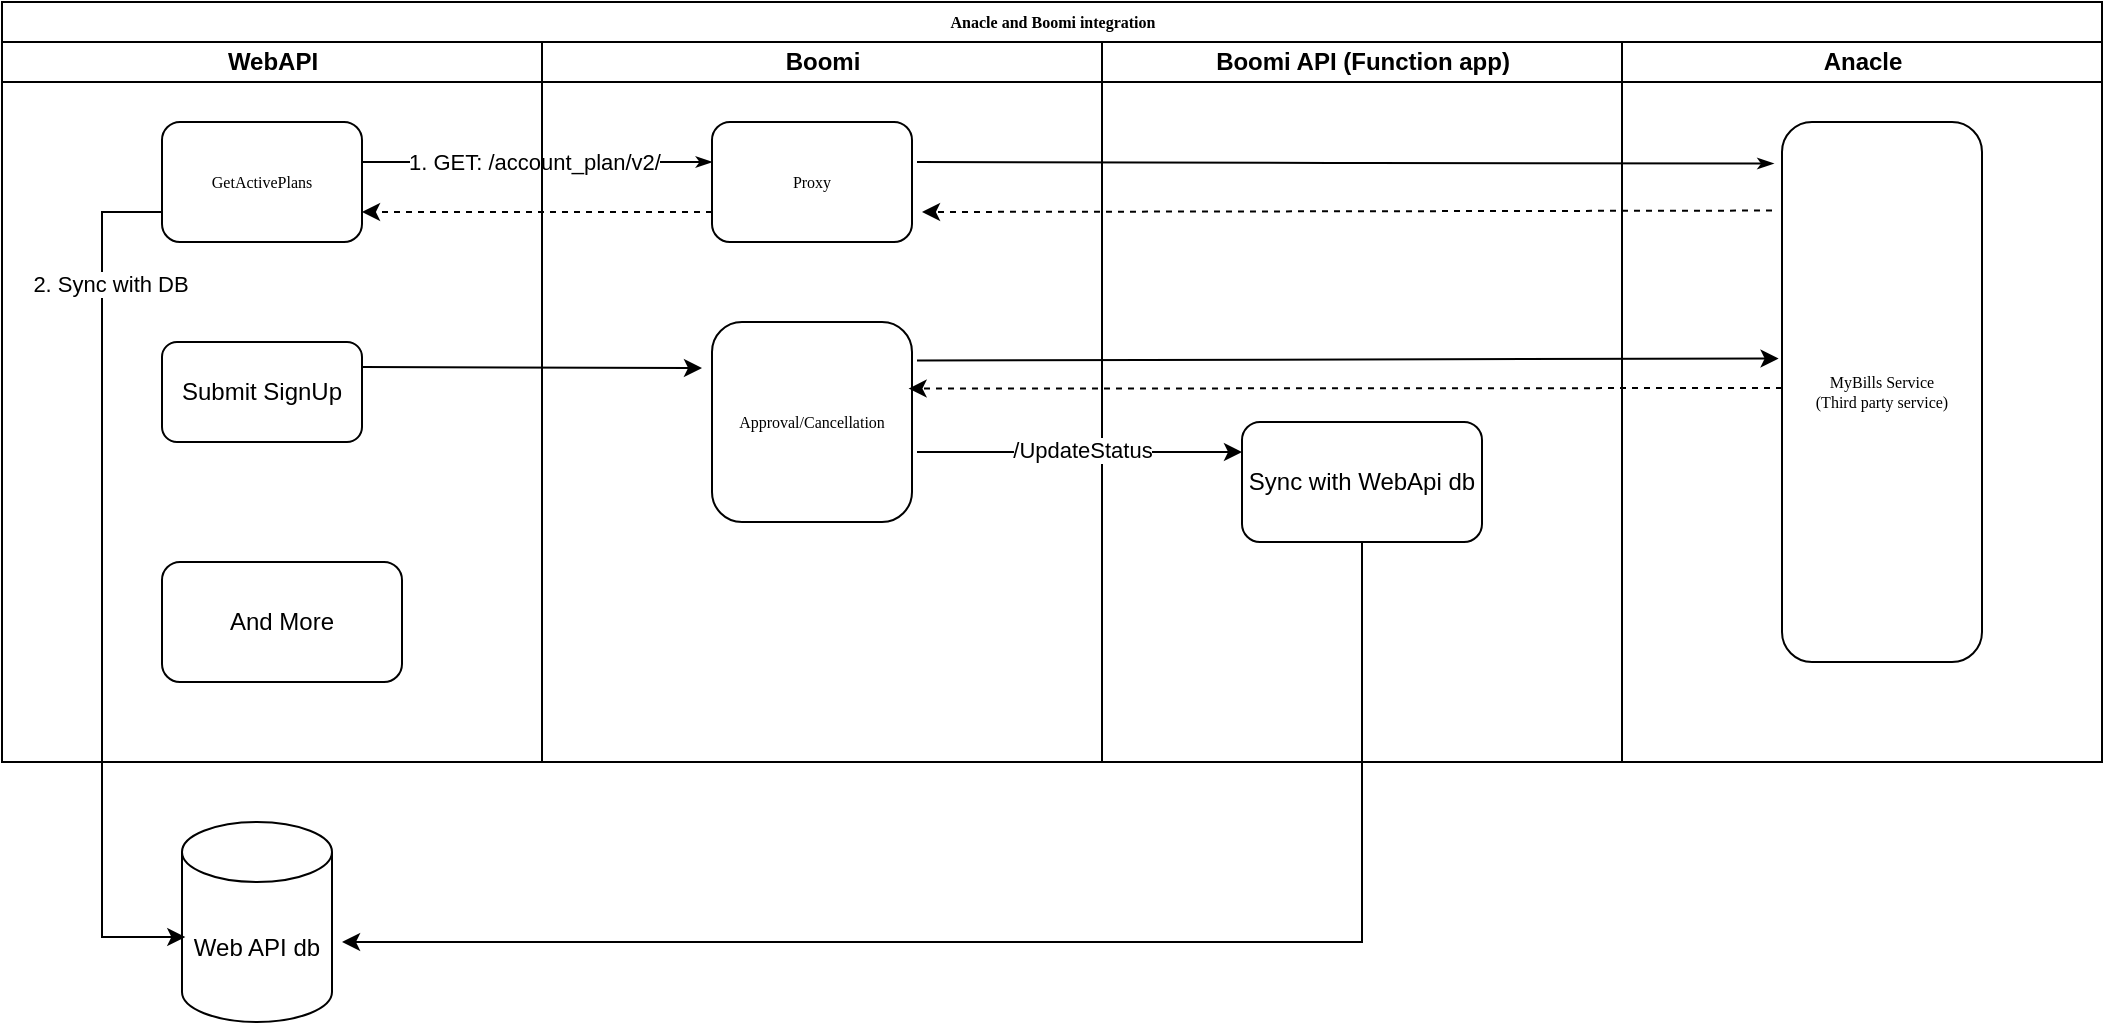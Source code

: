 <mxfile version="24.2.1" type="github">
  <diagram name="Page-1" id="74e2e168-ea6b-b213-b513-2b3c1d86103e">
    <mxGraphModel dx="1434" dy="738" grid="1" gridSize="10" guides="1" tooltips="1" connect="1" arrows="1" fold="1" page="1" pageScale="1" pageWidth="1100" pageHeight="850" background="none" math="0" shadow="0">
      <root>
        <mxCell id="0" />
        <mxCell id="1" parent="0" />
        <mxCell id="77e6c97f196da883-1" value="Anacle and Boomi integration" style="swimlane;html=1;childLayout=stackLayout;startSize=20;rounded=0;shadow=0;labelBackgroundColor=none;strokeWidth=1;fontFamily=Verdana;fontSize=8;align=center;" parent="1" vertex="1">
          <mxGeometry x="70" y="40" width="1050" height="380" as="geometry" />
        </mxCell>
        <mxCell id="77e6c97f196da883-2" value="WebAPI" style="swimlane;html=1;startSize=20;" parent="77e6c97f196da883-1" vertex="1">
          <mxGeometry y="20" width="270" height="360" as="geometry" />
        </mxCell>
        <mxCell id="77e6c97f196da883-8" value="GetActivePlans" style="rounded=1;whiteSpace=wrap;html=1;shadow=0;labelBackgroundColor=none;strokeWidth=1;fontFamily=Verdana;fontSize=8;align=center;" parent="77e6c97f196da883-2" vertex="1">
          <mxGeometry x="80" y="40" width="100" height="60" as="geometry" />
        </mxCell>
        <mxCell id="Q9Fks28OvJl2Ohzn9PV5-7" value="Submit SignUp" style="rounded=1;whiteSpace=wrap;html=1;" parent="77e6c97f196da883-2" vertex="1">
          <mxGeometry x="80" y="150" width="100" height="50" as="geometry" />
        </mxCell>
        <mxCell id="Q9Fks28OvJl2Ohzn9PV5-26" value="And More" style="rounded=1;whiteSpace=wrap;html=1;" parent="77e6c97f196da883-2" vertex="1">
          <mxGeometry x="80" y="260" width="120" height="60" as="geometry" />
        </mxCell>
        <mxCell id="77e6c97f196da883-26" style="edgeStyle=orthogonalEdgeStyle;rounded=1;html=1;labelBackgroundColor=none;startArrow=none;startFill=0;startSize=5;endArrow=classicThin;endFill=1;endSize=5;jettySize=auto;orthogonalLoop=1;strokeWidth=1;fontFamily=Verdana;fontSize=8" parent="77e6c97f196da883-1" source="77e6c97f196da883-8" target="77e6c97f196da883-11" edge="1">
          <mxGeometry relative="1" as="geometry">
            <Array as="points">
              <mxPoint x="310" y="80" />
              <mxPoint x="310" y="80" />
            </Array>
          </mxGeometry>
        </mxCell>
        <mxCell id="Q9Fks28OvJl2Ohzn9PV5-1" value="1. GET: /account_plan/v2/" style="edgeLabel;html=1;align=center;verticalAlign=middle;resizable=0;points=[];" parent="77e6c97f196da883-26" vertex="1" connectable="0">
          <mxGeometry x="-0.571" y="2" relative="1" as="geometry">
            <mxPoint x="48" y="2" as="offset" />
          </mxGeometry>
        </mxCell>
        <mxCell id="77e6c97f196da883-3" value="Boomi" style="swimlane;html=1;startSize=20;strokeColor=default;rounded=0;shadow=0;" parent="77e6c97f196da883-1" vertex="1">
          <mxGeometry x="270" y="20" width="280" height="360" as="geometry" />
        </mxCell>
        <mxCell id="77e6c97f196da883-11" value="Proxy" style="rounded=1;whiteSpace=wrap;html=1;shadow=0;labelBackgroundColor=none;strokeWidth=1;fontFamily=Verdana;fontSize=8;align=center;" parent="77e6c97f196da883-3" vertex="1">
          <mxGeometry x="85" y="40" width="100" height="60" as="geometry" />
        </mxCell>
        <mxCell id="77e6c97f196da883-27" style="edgeStyle=orthogonalEdgeStyle;rounded=1;html=1;labelBackgroundColor=none;startArrow=none;startFill=0;startSize=5;endArrow=classicThin;endFill=1;endSize=5;jettySize=auto;orthogonalLoop=1;strokeWidth=1;fontFamily=Verdana;fontSize=8;exitX=1;exitY=0.5;exitDx=0;exitDy=0;entryX=-0.042;entryY=0.077;entryDx=0;entryDy=0;entryPerimeter=0;" parent="77e6c97f196da883-3" target="77e6c97f196da883-9" edge="1">
          <mxGeometry relative="1" as="geometry">
            <Array as="points" />
            <mxPoint x="187.5" y="60" as="sourcePoint" />
            <mxPoint x="612.5" y="60" as="targetPoint" />
          </mxGeometry>
        </mxCell>
        <mxCell id="Q9Fks28OvJl2Ohzn9PV5-11" value="Approval/Cancellation" style="rounded=1;whiteSpace=wrap;html=1;shadow=0;labelBackgroundColor=none;strokeWidth=1;fontFamily=Verdana;fontSize=8;align=center;" parent="77e6c97f196da883-3" vertex="1">
          <mxGeometry x="85" y="140" width="100" height="100" as="geometry" />
        </mxCell>
        <mxCell id="77e6c97f196da883-4" value="Boomi API (Function app)" style="swimlane;html=1;startSize=20;strokeColor=default;swimlaneLine=1;glass=0;strokeWidth=1;perimeterSpacing=1;" parent="77e6c97f196da883-1" vertex="1">
          <mxGeometry x="550" y="20" width="260" height="360" as="geometry" />
        </mxCell>
        <mxCell id="Q9Fks28OvJl2Ohzn9PV5-15" value="Sync with WebApi db" style="rounded=1;whiteSpace=wrap;html=1;" parent="77e6c97f196da883-4" vertex="1">
          <mxGeometry x="70" y="190" width="120" height="60" as="geometry" />
        </mxCell>
        <mxCell id="Q9Fks28OvJl2Ohzn9PV5-25" value="" style="endArrow=classic;html=1;rounded=0;entryX=1.067;entryY=0.6;entryDx=0;entryDy=0;entryPerimeter=0;edgeStyle=orthogonalEdgeStyle;" parent="77e6c97f196da883-4" target="Q9Fks28OvJl2Ohzn9PV5-16" edge="1">
          <mxGeometry width="50" height="50" relative="1" as="geometry">
            <mxPoint x="100" y="250" as="sourcePoint" />
            <mxPoint x="150" y="200" as="targetPoint" />
            <Array as="points">
              <mxPoint x="130" y="250" />
              <mxPoint x="130" y="450" />
            </Array>
          </mxGeometry>
        </mxCell>
        <mxCell id="77e6c97f196da883-5" value="Anacle" style="swimlane;html=1;startSize=20;strokeColor=default;" parent="77e6c97f196da883-1" vertex="1">
          <mxGeometry x="810" y="20" width="240" height="360" as="geometry" />
        </mxCell>
        <mxCell id="77e6c97f196da883-9" value="MyBills Service&lt;div&gt;(Third party service)&lt;/div&gt;" style="rounded=1;whiteSpace=wrap;html=1;shadow=0;labelBackgroundColor=none;strokeWidth=1;fontFamily=Verdana;fontSize=8;align=center;" parent="77e6c97f196da883-5" vertex="1">
          <mxGeometry x="80" y="40" width="100" height="270" as="geometry" />
        </mxCell>
        <mxCell id="Q9Fks28OvJl2Ohzn9PV5-5" value="" style="endArrow=classic;html=1;rounded=0;dashed=1;exitX=-0.05;exitY=0.164;exitDx=0;exitDy=0;exitPerimeter=0;" parent="77e6c97f196da883-1" source="77e6c97f196da883-9" edge="1">
          <mxGeometry width="50" height="50" relative="1" as="geometry">
            <mxPoint x="490" y="240" as="sourcePoint" />
            <mxPoint x="460" y="105" as="targetPoint" />
          </mxGeometry>
        </mxCell>
        <mxCell id="Q9Fks28OvJl2Ohzn9PV5-6" value="" style="endArrow=classic;html=1;rounded=0;dashed=1;exitX=0;exitY=0.75;exitDx=0;exitDy=0;entryX=1;entryY=0.75;entryDx=0;entryDy=0;" parent="77e6c97f196da883-1" source="77e6c97f196da883-11" target="77e6c97f196da883-8" edge="1">
          <mxGeometry width="50" height="50" relative="1" as="geometry">
            <mxPoint x="890" y="115" as="sourcePoint" />
            <mxPoint x="470" y="115" as="targetPoint" />
          </mxGeometry>
        </mxCell>
        <mxCell id="Q9Fks28OvJl2Ohzn9PV5-10" value="" style="endArrow=classic;html=1;rounded=0;exitX=1;exitY=0.25;exitDx=0;exitDy=0;" parent="77e6c97f196da883-1" source="Q9Fks28OvJl2Ohzn9PV5-7" edge="1">
          <mxGeometry width="50" height="50" relative="1" as="geometry">
            <mxPoint x="490" y="240" as="sourcePoint" />
            <mxPoint x="350" y="183" as="targetPoint" />
          </mxGeometry>
        </mxCell>
        <mxCell id="Q9Fks28OvJl2Ohzn9PV5-14" value="" style="endArrow=classic;html=1;rounded=0;dashed=1;entryX=0.983;entryY=0.333;entryDx=0;entryDy=0;entryPerimeter=0;" parent="77e6c97f196da883-1" target="Q9Fks28OvJl2Ohzn9PV5-11" edge="1">
          <mxGeometry width="50" height="50" relative="1" as="geometry">
            <mxPoint x="890" y="193" as="sourcePoint" />
            <mxPoint x="460" y="200" as="targetPoint" />
          </mxGeometry>
        </mxCell>
        <mxCell id="Q9Fks28OvJl2Ohzn9PV5-12" value="" style="endArrow=classic;html=1;rounded=0;entryX=-0.017;entryY=0.438;entryDx=0;entryDy=0;entryPerimeter=0;exitX=1.025;exitY=0.192;exitDx=0;exitDy=0;exitPerimeter=0;" parent="77e6c97f196da883-1" source="Q9Fks28OvJl2Ohzn9PV5-11" target="77e6c97f196da883-9" edge="1">
          <mxGeometry width="50" height="50" relative="1" as="geometry">
            <mxPoint x="460" y="180" as="sourcePoint" />
            <mxPoint x="540" y="190" as="targetPoint" />
          </mxGeometry>
        </mxCell>
        <mxCell id="Q9Fks28OvJl2Ohzn9PV5-23" value="" style="endArrow=classic;html=1;rounded=0;entryX=0;entryY=0.25;entryDx=0;entryDy=0;exitX=1.025;exitY=0.65;exitDx=0;exitDy=0;exitPerimeter=0;" parent="77e6c97f196da883-1" source="Q9Fks28OvJl2Ohzn9PV5-11" target="Q9Fks28OvJl2Ohzn9PV5-15" edge="1">
          <mxGeometry width="50" height="50" relative="1" as="geometry">
            <mxPoint x="490" y="240" as="sourcePoint" />
            <mxPoint x="540" y="190" as="targetPoint" />
          </mxGeometry>
        </mxCell>
        <mxCell id="Q9Fks28OvJl2Ohzn9PV5-24" value="/UpdateStatus" style="edgeLabel;html=1;align=center;verticalAlign=middle;resizable=0;points=[];" parent="Q9Fks28OvJl2Ohzn9PV5-23" vertex="1" connectable="0">
          <mxGeometry x="-0.344" y="-1" relative="1" as="geometry">
            <mxPoint x="29" y="-2" as="offset" />
          </mxGeometry>
        </mxCell>
        <mxCell id="Q9Fks28OvJl2Ohzn9PV5-16" value="Web API db" style="shape=cylinder3;whiteSpace=wrap;html=1;boundedLbl=1;backgroundOutline=1;size=15;" parent="1" vertex="1">
          <mxGeometry x="160" y="450" width="75" height="100" as="geometry" />
        </mxCell>
        <mxCell id="Q9Fks28OvJl2Ohzn9PV5-21" value="" style="endArrow=classic;html=1;rounded=0;exitX=0;exitY=0.75;exitDx=0;exitDy=0;entryX=0.022;entryY=0.575;entryDx=0;entryDy=0;entryPerimeter=0;edgeStyle=orthogonalEdgeStyle;" parent="1" source="77e6c97f196da883-8" target="Q9Fks28OvJl2Ohzn9PV5-16" edge="1">
          <mxGeometry width="50" height="50" relative="1" as="geometry">
            <mxPoint x="560" y="280" as="sourcePoint" />
            <mxPoint x="610" y="230" as="targetPoint" />
            <Array as="points">
              <mxPoint x="120" y="145" />
              <mxPoint x="120" y="508" />
            </Array>
          </mxGeometry>
        </mxCell>
        <mxCell id="Q9Fks28OvJl2Ohzn9PV5-22" value="2. Sync with DB" style="edgeLabel;html=1;align=center;verticalAlign=middle;resizable=0;points=[];" parent="Q9Fks28OvJl2Ohzn9PV5-21" vertex="1" connectable="0">
          <mxGeometry x="-0.697" y="4" relative="1" as="geometry">
            <mxPoint as="offset" />
          </mxGeometry>
        </mxCell>
      </root>
    </mxGraphModel>
  </diagram>
</mxfile>
